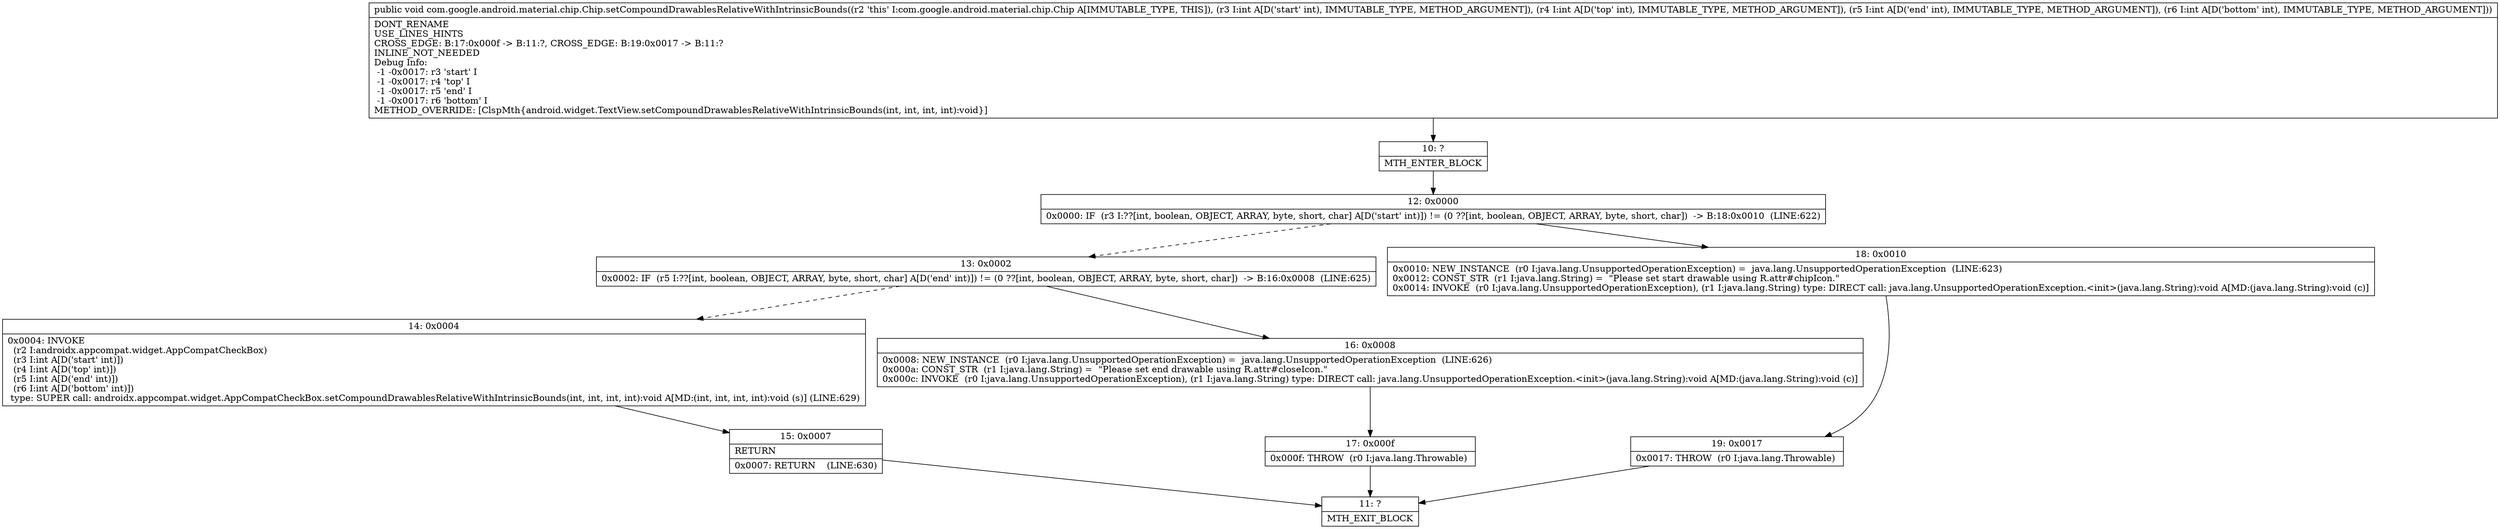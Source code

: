digraph "CFG forcom.google.android.material.chip.Chip.setCompoundDrawablesRelativeWithIntrinsicBounds(IIII)V" {
Node_10 [shape=record,label="{10\:\ ?|MTH_ENTER_BLOCK\l}"];
Node_12 [shape=record,label="{12\:\ 0x0000|0x0000: IF  (r3 I:??[int, boolean, OBJECT, ARRAY, byte, short, char] A[D('start' int)]) != (0 ??[int, boolean, OBJECT, ARRAY, byte, short, char])  \-\> B:18:0x0010  (LINE:622)\l}"];
Node_13 [shape=record,label="{13\:\ 0x0002|0x0002: IF  (r5 I:??[int, boolean, OBJECT, ARRAY, byte, short, char] A[D('end' int)]) != (0 ??[int, boolean, OBJECT, ARRAY, byte, short, char])  \-\> B:16:0x0008  (LINE:625)\l}"];
Node_14 [shape=record,label="{14\:\ 0x0004|0x0004: INVOKE  \l  (r2 I:androidx.appcompat.widget.AppCompatCheckBox)\l  (r3 I:int A[D('start' int)])\l  (r4 I:int A[D('top' int)])\l  (r5 I:int A[D('end' int)])\l  (r6 I:int A[D('bottom' int)])\l type: SUPER call: androidx.appcompat.widget.AppCompatCheckBox.setCompoundDrawablesRelativeWithIntrinsicBounds(int, int, int, int):void A[MD:(int, int, int, int):void (s)] (LINE:629)\l}"];
Node_15 [shape=record,label="{15\:\ 0x0007|RETURN\l|0x0007: RETURN    (LINE:630)\l}"];
Node_11 [shape=record,label="{11\:\ ?|MTH_EXIT_BLOCK\l}"];
Node_16 [shape=record,label="{16\:\ 0x0008|0x0008: NEW_INSTANCE  (r0 I:java.lang.UnsupportedOperationException) =  java.lang.UnsupportedOperationException  (LINE:626)\l0x000a: CONST_STR  (r1 I:java.lang.String) =  \"Please set end drawable using R.attr#closeIcon.\" \l0x000c: INVOKE  (r0 I:java.lang.UnsupportedOperationException), (r1 I:java.lang.String) type: DIRECT call: java.lang.UnsupportedOperationException.\<init\>(java.lang.String):void A[MD:(java.lang.String):void (c)]\l}"];
Node_17 [shape=record,label="{17\:\ 0x000f|0x000f: THROW  (r0 I:java.lang.Throwable) \l}"];
Node_18 [shape=record,label="{18\:\ 0x0010|0x0010: NEW_INSTANCE  (r0 I:java.lang.UnsupportedOperationException) =  java.lang.UnsupportedOperationException  (LINE:623)\l0x0012: CONST_STR  (r1 I:java.lang.String) =  \"Please set start drawable using R.attr#chipIcon.\" \l0x0014: INVOKE  (r0 I:java.lang.UnsupportedOperationException), (r1 I:java.lang.String) type: DIRECT call: java.lang.UnsupportedOperationException.\<init\>(java.lang.String):void A[MD:(java.lang.String):void (c)]\l}"];
Node_19 [shape=record,label="{19\:\ 0x0017|0x0017: THROW  (r0 I:java.lang.Throwable) \l}"];
MethodNode[shape=record,label="{public void com.google.android.material.chip.Chip.setCompoundDrawablesRelativeWithIntrinsicBounds((r2 'this' I:com.google.android.material.chip.Chip A[IMMUTABLE_TYPE, THIS]), (r3 I:int A[D('start' int), IMMUTABLE_TYPE, METHOD_ARGUMENT]), (r4 I:int A[D('top' int), IMMUTABLE_TYPE, METHOD_ARGUMENT]), (r5 I:int A[D('end' int), IMMUTABLE_TYPE, METHOD_ARGUMENT]), (r6 I:int A[D('bottom' int), IMMUTABLE_TYPE, METHOD_ARGUMENT]))  | DONT_RENAME\lUSE_LINES_HINTS\lCROSS_EDGE: B:17:0x000f \-\> B:11:?, CROSS_EDGE: B:19:0x0017 \-\> B:11:?\lINLINE_NOT_NEEDED\lDebug Info:\l  \-1 \-0x0017: r3 'start' I\l  \-1 \-0x0017: r4 'top' I\l  \-1 \-0x0017: r5 'end' I\l  \-1 \-0x0017: r6 'bottom' I\lMETHOD_OVERRIDE: [ClspMth\{android.widget.TextView.setCompoundDrawablesRelativeWithIntrinsicBounds(int, int, int, int):void\}]\l}"];
MethodNode -> Node_10;Node_10 -> Node_12;
Node_12 -> Node_13[style=dashed];
Node_12 -> Node_18;
Node_13 -> Node_14[style=dashed];
Node_13 -> Node_16;
Node_14 -> Node_15;
Node_15 -> Node_11;
Node_16 -> Node_17;
Node_17 -> Node_11;
Node_18 -> Node_19;
Node_19 -> Node_11;
}

